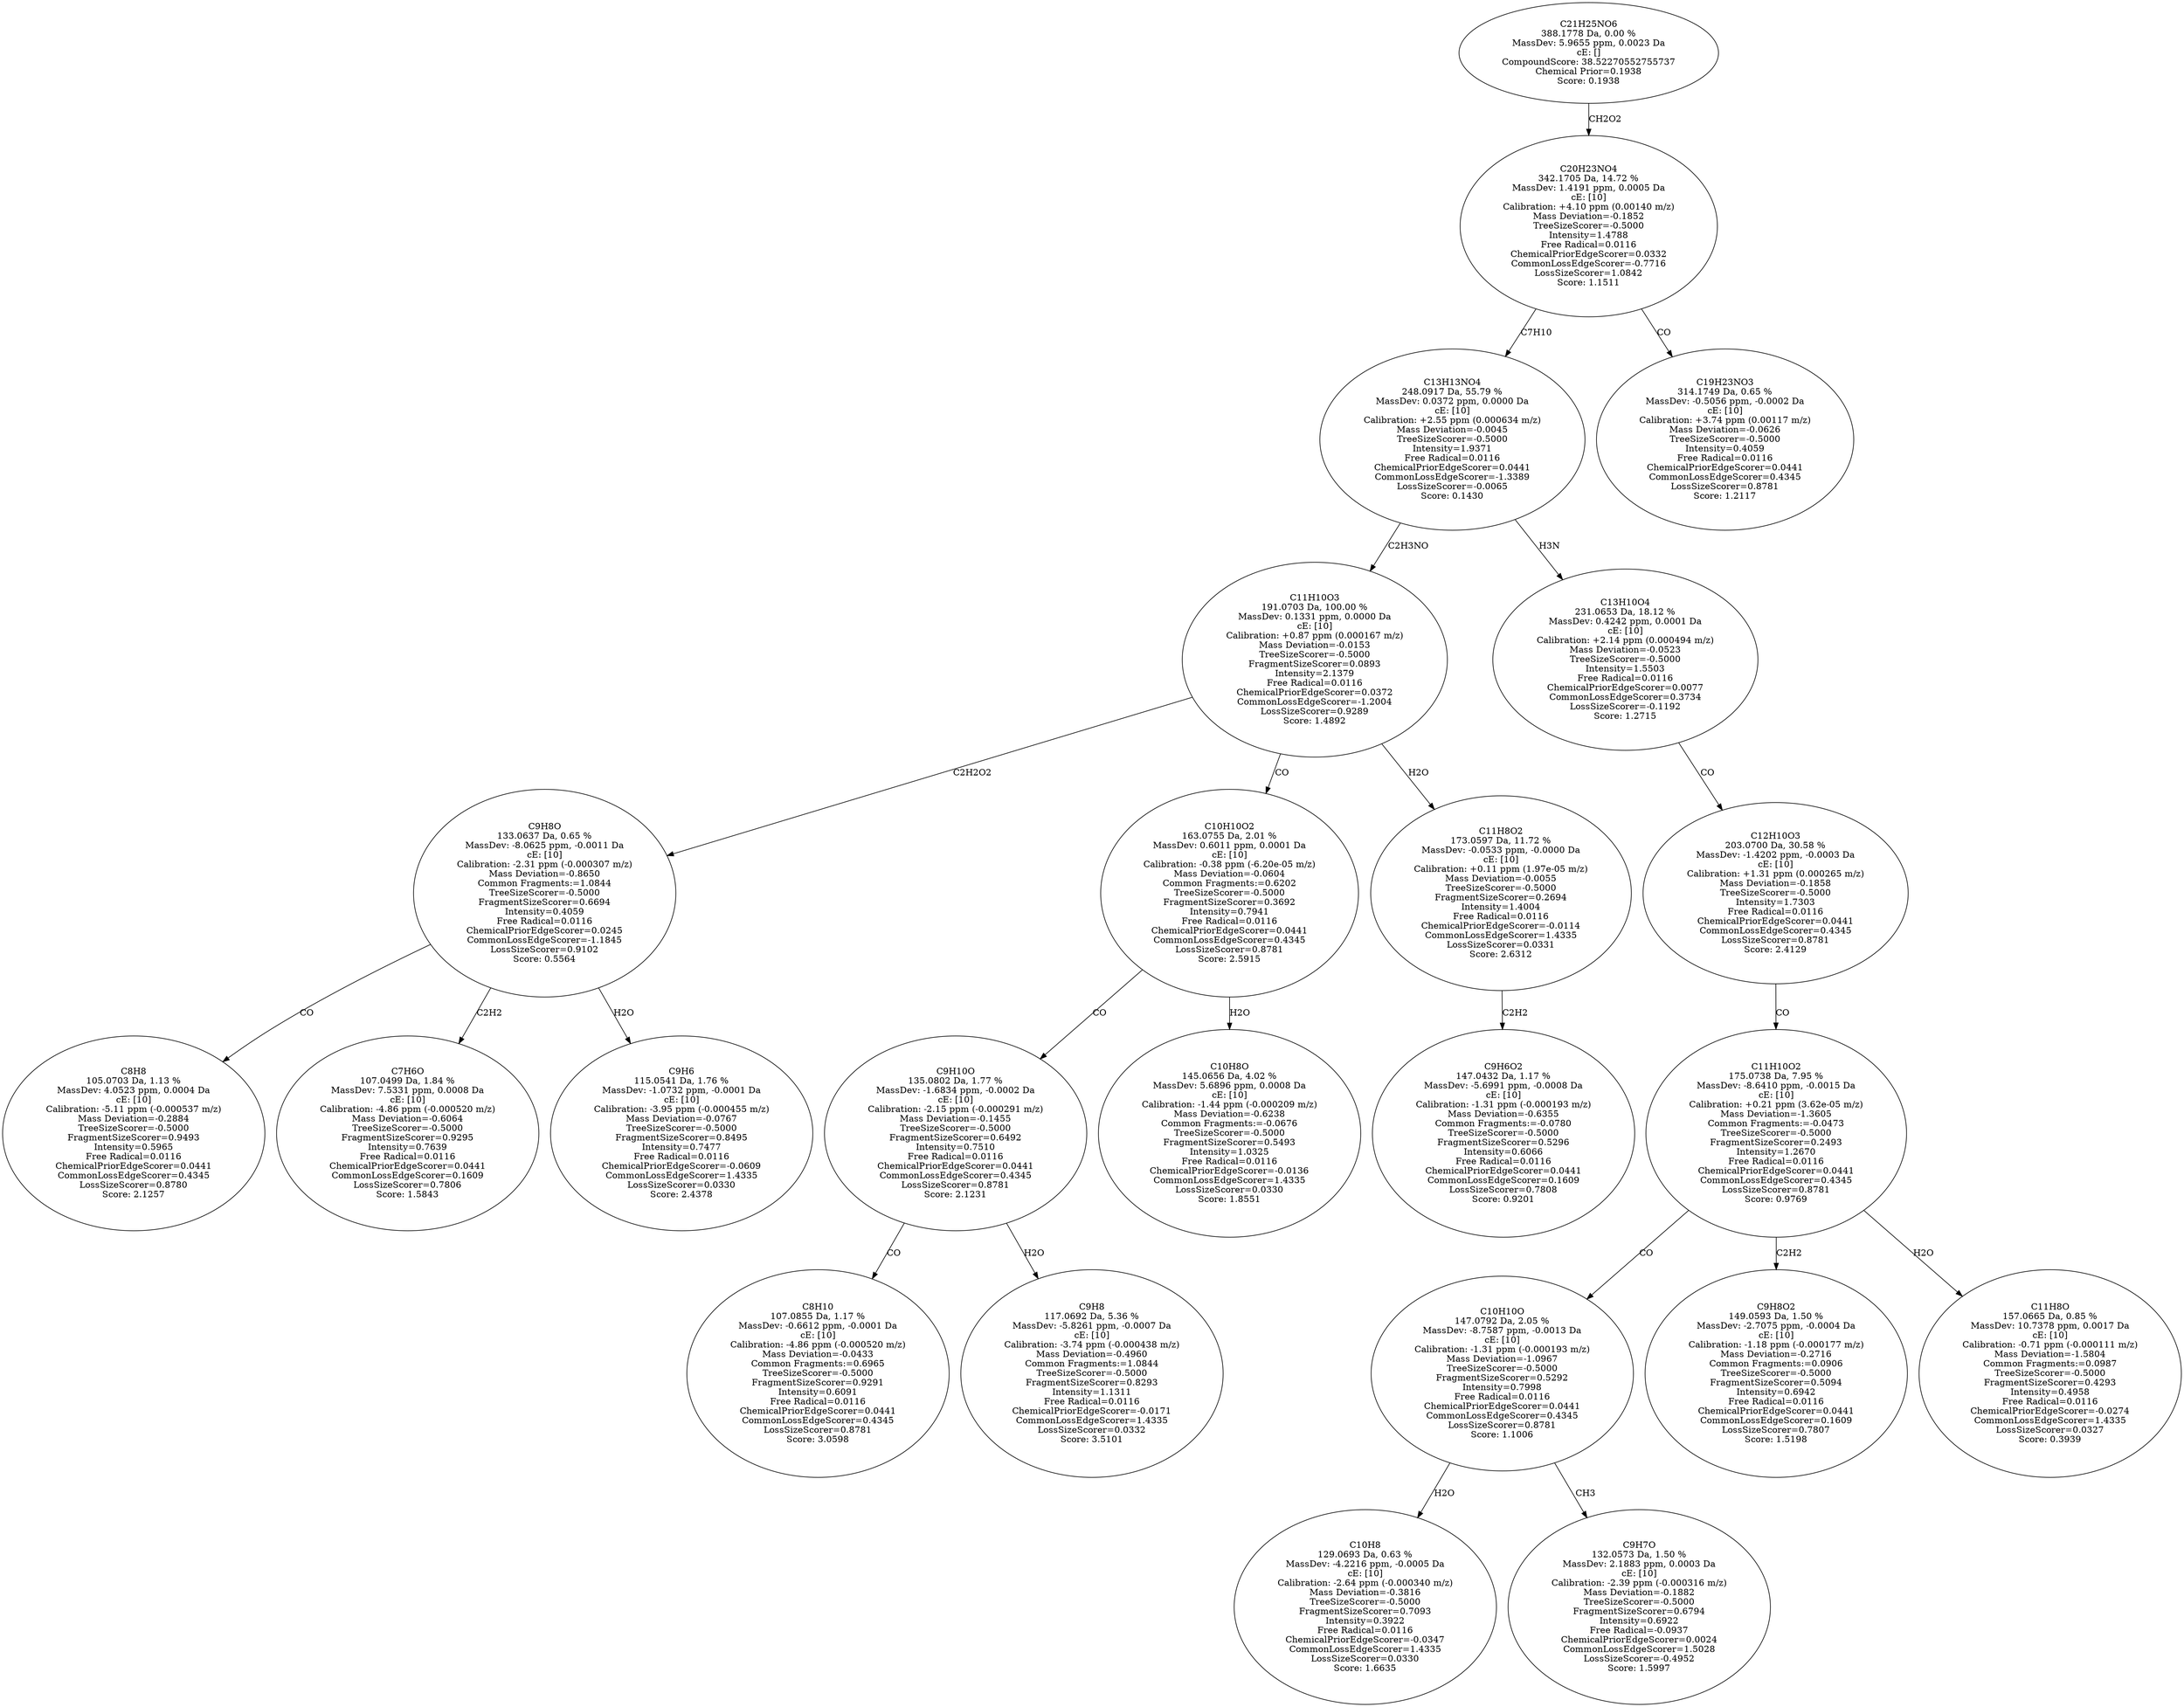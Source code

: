 strict digraph {
v1 [label="C8H8\n105.0703 Da, 1.13 %\nMassDev: 4.0523 ppm, 0.0004 Da\ncE: [10]\nCalibration: -5.11 ppm (-0.000537 m/z)\nMass Deviation=-0.2884\nTreeSizeScorer=-0.5000\nFragmentSizeScorer=0.9493\nIntensity=0.5965\nFree Radical=0.0116\nChemicalPriorEdgeScorer=0.0441\nCommonLossEdgeScorer=0.4345\nLossSizeScorer=0.8780\nScore: 2.1257"];
v2 [label="C7H6O\n107.0499 Da, 1.84 %\nMassDev: 7.5331 ppm, 0.0008 Da\ncE: [10]\nCalibration: -4.86 ppm (-0.000520 m/z)\nMass Deviation=-0.6064\nTreeSizeScorer=-0.5000\nFragmentSizeScorer=0.9295\nIntensity=0.7639\nFree Radical=0.0116\nChemicalPriorEdgeScorer=0.0441\nCommonLossEdgeScorer=0.1609\nLossSizeScorer=0.7806\nScore: 1.5843"];
v3 [label="C9H6\n115.0541 Da, 1.76 %\nMassDev: -1.0732 ppm, -0.0001 Da\ncE: [10]\nCalibration: -3.95 ppm (-0.000455 m/z)\nMass Deviation=-0.0767\nTreeSizeScorer=-0.5000\nFragmentSizeScorer=0.8495\nIntensity=0.7477\nFree Radical=0.0116\nChemicalPriorEdgeScorer=-0.0609\nCommonLossEdgeScorer=1.4335\nLossSizeScorer=0.0330\nScore: 2.4378"];
v4 [label="C9H8O\n133.0637 Da, 0.65 %\nMassDev: -8.0625 ppm, -0.0011 Da\ncE: [10]\nCalibration: -2.31 ppm (-0.000307 m/z)\nMass Deviation=-0.8650\nCommon Fragments:=1.0844\nTreeSizeScorer=-0.5000\nFragmentSizeScorer=0.6694\nIntensity=0.4059\nFree Radical=0.0116\nChemicalPriorEdgeScorer=0.0245\nCommonLossEdgeScorer=-1.1845\nLossSizeScorer=0.9102\nScore: 0.5564"];
v5 [label="C8H10\n107.0855 Da, 1.17 %\nMassDev: -0.6612 ppm, -0.0001 Da\ncE: [10]\nCalibration: -4.86 ppm (-0.000520 m/z)\nMass Deviation=-0.0433\nCommon Fragments:=0.6965\nTreeSizeScorer=-0.5000\nFragmentSizeScorer=0.9291\nIntensity=0.6091\nFree Radical=0.0116\nChemicalPriorEdgeScorer=0.0441\nCommonLossEdgeScorer=0.4345\nLossSizeScorer=0.8781\nScore: 3.0598"];
v6 [label="C9H8\n117.0692 Da, 5.36 %\nMassDev: -5.8261 ppm, -0.0007 Da\ncE: [10]\nCalibration: -3.74 ppm (-0.000438 m/z)\nMass Deviation=-0.4960\nCommon Fragments:=1.0844\nTreeSizeScorer=-0.5000\nFragmentSizeScorer=0.8293\nIntensity=1.1311\nFree Radical=0.0116\nChemicalPriorEdgeScorer=-0.0171\nCommonLossEdgeScorer=1.4335\nLossSizeScorer=0.0332\nScore: 3.5101"];
v7 [label="C9H10O\n135.0802 Da, 1.77 %\nMassDev: -1.6834 ppm, -0.0002 Da\ncE: [10]\nCalibration: -2.15 ppm (-0.000291 m/z)\nMass Deviation=-0.1455\nTreeSizeScorer=-0.5000\nFragmentSizeScorer=0.6492\nIntensity=0.7510\nFree Radical=0.0116\nChemicalPriorEdgeScorer=0.0441\nCommonLossEdgeScorer=0.4345\nLossSizeScorer=0.8781\nScore: 2.1231"];
v8 [label="C10H8O\n145.0656 Da, 4.02 %\nMassDev: 5.6896 ppm, 0.0008 Da\ncE: [10]\nCalibration: -1.44 ppm (-0.000209 m/z)\nMass Deviation=-0.6238\nCommon Fragments:=-0.0676\nTreeSizeScorer=-0.5000\nFragmentSizeScorer=0.5493\nIntensity=1.0325\nFree Radical=0.0116\nChemicalPriorEdgeScorer=-0.0136\nCommonLossEdgeScorer=1.4335\nLossSizeScorer=0.0330\nScore: 1.8551"];
v9 [label="C10H10O2\n163.0755 Da, 2.01 %\nMassDev: 0.6011 ppm, 0.0001 Da\ncE: [10]\nCalibration: -0.38 ppm (-6.20e-05 m/z)\nMass Deviation=-0.0604\nCommon Fragments:=0.6202\nTreeSizeScorer=-0.5000\nFragmentSizeScorer=0.3692\nIntensity=0.7941\nFree Radical=0.0116\nChemicalPriorEdgeScorer=0.0441\nCommonLossEdgeScorer=0.4345\nLossSizeScorer=0.8781\nScore: 2.5915"];
v10 [label="C9H6O2\n147.0432 Da, 1.17 %\nMassDev: -5.6991 ppm, -0.0008 Da\ncE: [10]\nCalibration: -1.31 ppm (-0.000193 m/z)\nMass Deviation=-0.6355\nCommon Fragments:=-0.0780\nTreeSizeScorer=-0.5000\nFragmentSizeScorer=0.5296\nIntensity=0.6066\nFree Radical=0.0116\nChemicalPriorEdgeScorer=0.0441\nCommonLossEdgeScorer=0.1609\nLossSizeScorer=0.7808\nScore: 0.9201"];
v11 [label="C11H8O2\n173.0597 Da, 11.72 %\nMassDev: -0.0533 ppm, -0.0000 Da\ncE: [10]\nCalibration: +0.11 ppm (1.97e-05 m/z)\nMass Deviation=-0.0055\nTreeSizeScorer=-0.5000\nFragmentSizeScorer=0.2694\nIntensity=1.4004\nFree Radical=0.0116\nChemicalPriorEdgeScorer=-0.0114\nCommonLossEdgeScorer=1.4335\nLossSizeScorer=0.0331\nScore: 2.6312"];
v12 [label="C11H10O3\n191.0703 Da, 100.00 %\nMassDev: 0.1331 ppm, 0.0000 Da\ncE: [10]\nCalibration: +0.87 ppm (0.000167 m/z)\nMass Deviation=-0.0153\nTreeSizeScorer=-0.5000\nFragmentSizeScorer=0.0893\nIntensity=2.1379\nFree Radical=0.0116\nChemicalPriorEdgeScorer=0.0372\nCommonLossEdgeScorer=-1.2004\nLossSizeScorer=0.9289\nScore: 1.4892"];
v13 [label="C10H8\n129.0693 Da, 0.63 %\nMassDev: -4.2216 ppm, -0.0005 Da\ncE: [10]\nCalibration: -2.64 ppm (-0.000340 m/z)\nMass Deviation=-0.3816\nTreeSizeScorer=-0.5000\nFragmentSizeScorer=0.7093\nIntensity=0.3922\nFree Radical=0.0116\nChemicalPriorEdgeScorer=-0.0347\nCommonLossEdgeScorer=1.4335\nLossSizeScorer=0.0330\nScore: 1.6635"];
v14 [label="C9H7O\n132.0573 Da, 1.50 %\nMassDev: 2.1883 ppm, 0.0003 Da\ncE: [10]\nCalibration: -2.39 ppm (-0.000316 m/z)\nMass Deviation=-0.1882\nTreeSizeScorer=-0.5000\nFragmentSizeScorer=0.6794\nIntensity=0.6922\nFree Radical=-0.0937\nChemicalPriorEdgeScorer=0.0024\nCommonLossEdgeScorer=1.5028\nLossSizeScorer=-0.4952\nScore: 1.5997"];
v15 [label="C10H10O\n147.0792 Da, 2.05 %\nMassDev: -8.7587 ppm, -0.0013 Da\ncE: [10]\nCalibration: -1.31 ppm (-0.000193 m/z)\nMass Deviation=-1.0967\nTreeSizeScorer=-0.5000\nFragmentSizeScorer=0.5292\nIntensity=0.7998\nFree Radical=0.0116\nChemicalPriorEdgeScorer=0.0441\nCommonLossEdgeScorer=0.4345\nLossSizeScorer=0.8781\nScore: 1.1006"];
v16 [label="C9H8O2\n149.0593 Da, 1.50 %\nMassDev: -2.7075 ppm, -0.0004 Da\ncE: [10]\nCalibration: -1.18 ppm (-0.000177 m/z)\nMass Deviation=-0.2716\nCommon Fragments:=0.0906\nTreeSizeScorer=-0.5000\nFragmentSizeScorer=0.5094\nIntensity=0.6942\nFree Radical=0.0116\nChemicalPriorEdgeScorer=0.0441\nCommonLossEdgeScorer=0.1609\nLossSizeScorer=0.7807\nScore: 1.5198"];
v17 [label="C11H8O\n157.0665 Da, 0.85 %\nMassDev: 10.7378 ppm, 0.0017 Da\ncE: [10]\nCalibration: -0.71 ppm (-0.000111 m/z)\nMass Deviation=-1.5804\nCommon Fragments:=0.0987\nTreeSizeScorer=-0.5000\nFragmentSizeScorer=0.4293\nIntensity=0.4958\nFree Radical=0.0116\nChemicalPriorEdgeScorer=-0.0274\nCommonLossEdgeScorer=1.4335\nLossSizeScorer=0.0327\nScore: 0.3939"];
v18 [label="C11H10O2\n175.0738 Da, 7.95 %\nMassDev: -8.6410 ppm, -0.0015 Da\ncE: [10]\nCalibration: +0.21 ppm (3.62e-05 m/z)\nMass Deviation=-1.3605\nCommon Fragments:=-0.0473\nTreeSizeScorer=-0.5000\nFragmentSizeScorer=0.2493\nIntensity=1.2670\nFree Radical=0.0116\nChemicalPriorEdgeScorer=0.0441\nCommonLossEdgeScorer=0.4345\nLossSizeScorer=0.8781\nScore: 0.9769"];
v19 [label="C12H10O3\n203.0700 Da, 30.58 %\nMassDev: -1.4202 ppm, -0.0003 Da\ncE: [10]\nCalibration: +1.31 ppm (0.000265 m/z)\nMass Deviation=-0.1858\nTreeSizeScorer=-0.5000\nIntensity=1.7303\nFree Radical=0.0116\nChemicalPriorEdgeScorer=0.0441\nCommonLossEdgeScorer=0.4345\nLossSizeScorer=0.8781\nScore: 2.4129"];
v20 [label="C13H10O4\n231.0653 Da, 18.12 %\nMassDev: 0.4242 ppm, 0.0001 Da\ncE: [10]\nCalibration: +2.14 ppm (0.000494 m/z)\nMass Deviation=-0.0523\nTreeSizeScorer=-0.5000\nIntensity=1.5503\nFree Radical=0.0116\nChemicalPriorEdgeScorer=0.0077\nCommonLossEdgeScorer=0.3734\nLossSizeScorer=-0.1192\nScore: 1.2715"];
v21 [label="C13H13NO4\n248.0917 Da, 55.79 %\nMassDev: 0.0372 ppm, 0.0000 Da\ncE: [10]\nCalibration: +2.55 ppm (0.000634 m/z)\nMass Deviation=-0.0045\nTreeSizeScorer=-0.5000\nIntensity=1.9371\nFree Radical=0.0116\nChemicalPriorEdgeScorer=0.0441\nCommonLossEdgeScorer=-1.3389\nLossSizeScorer=-0.0065\nScore: 0.1430"];
v22 [label="C19H23NO3\n314.1749 Da, 0.65 %\nMassDev: -0.5056 ppm, -0.0002 Da\ncE: [10]\nCalibration: +3.74 ppm (0.00117 m/z)\nMass Deviation=-0.0626\nTreeSizeScorer=-0.5000\nIntensity=0.4059\nFree Radical=0.0116\nChemicalPriorEdgeScorer=0.0441\nCommonLossEdgeScorer=0.4345\nLossSizeScorer=0.8781\nScore: 1.2117"];
v23 [label="C20H23NO4\n342.1705 Da, 14.72 %\nMassDev: 1.4191 ppm, 0.0005 Da\ncE: [10]\nCalibration: +4.10 ppm (0.00140 m/z)\nMass Deviation=-0.1852\nTreeSizeScorer=-0.5000\nIntensity=1.4788\nFree Radical=0.0116\nChemicalPriorEdgeScorer=0.0332\nCommonLossEdgeScorer=-0.7716\nLossSizeScorer=1.0842\nScore: 1.1511"];
v24 [label="C21H25NO6\n388.1778 Da, 0.00 %\nMassDev: 5.9655 ppm, 0.0023 Da\ncE: []\nCompoundScore: 38.52270552755737\nChemical Prior=0.1938\nScore: 0.1938"];
v4 -> v1 [label="CO"];
v4 -> v2 [label="C2H2"];
v4 -> v3 [label="H2O"];
v12 -> v4 [label="C2H2O2"];
v7 -> v5 [label="CO"];
v7 -> v6 [label="H2O"];
v9 -> v7 [label="CO"];
v9 -> v8 [label="H2O"];
v12 -> v9 [label="CO"];
v11 -> v10 [label="C2H2"];
v12 -> v11 [label="H2O"];
v21 -> v12 [label="C2H3NO"];
v15 -> v13 [label="H2O"];
v15 -> v14 [label="CH3"];
v18 -> v15 [label="CO"];
v18 -> v16 [label="C2H2"];
v18 -> v17 [label="H2O"];
v19 -> v18 [label="CO"];
v20 -> v19 [label="CO"];
v21 -> v20 [label="H3N"];
v23 -> v21 [label="C7H10"];
v23 -> v22 [label="CO"];
v24 -> v23 [label="CH2O2"];
}